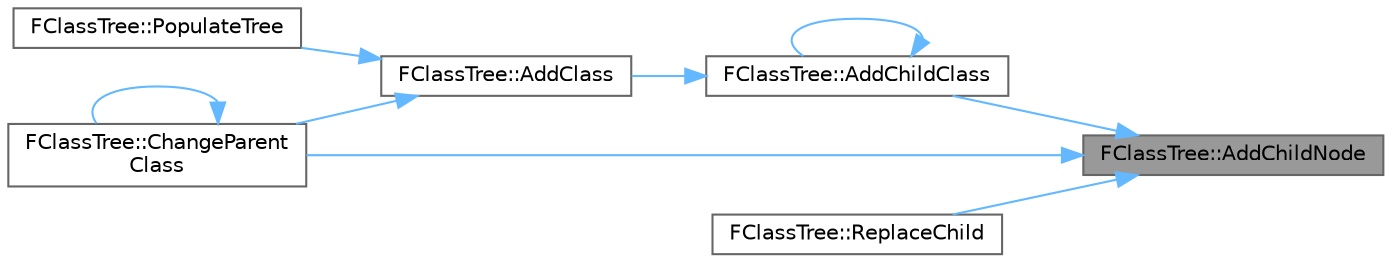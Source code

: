 digraph "FClassTree::AddChildNode"
{
 // INTERACTIVE_SVG=YES
 // LATEX_PDF_SIZE
  bgcolor="transparent";
  edge [fontname=Helvetica,fontsize=10,labelfontname=Helvetica,labelfontsize=10];
  node [fontname=Helvetica,fontsize=10,shape=box,height=0.2,width=0.4];
  rankdir="RL";
  Node1 [id="Node000001",label="FClassTree::AddChildNode",height=0.2,width=0.4,color="gray40", fillcolor="grey60", style="filled", fontcolor="black",tooltip="Adds a new child node to this node, sorted alphabetically by name."];
  Node1 -> Node2 [id="edge1_Node000001_Node000002",dir="back",color="steelblue1",style="solid",tooltip=" "];
  Node2 [id="Node000002",label="FClassTree::AddChildClass",height=0.2,width=0.4,color="grey40", fillcolor="white", style="filled",URL="$de/d1f/classFClassTree.html#a2e194894d2f1f5d2fc9e881f6552163d",tooltip="Private interface for adding a new UClass to the class tree."];
  Node2 -> Node2 [id="edge2_Node000002_Node000002",dir="back",color="steelblue1",style="solid",tooltip=" "];
  Node2 -> Node3 [id="edge3_Node000002_Node000003",dir="back",color="steelblue1",style="solid",tooltip=" "];
  Node3 [id="Node000003",label="FClassTree::AddClass",height=0.2,width=0.4,color="grey40", fillcolor="white", style="filled",URL="$de/d1f/classFClassTree.html#ae7e3c2d4bae004214ab22fbd89f0667d",tooltip="Public interface for adding a new class to the tree."];
  Node3 -> Node4 [id="edge4_Node000003_Node000004",dir="back",color="steelblue1",style="solid",tooltip=" "];
  Node4 [id="Node000004",label="FClassTree::ChangeParent\lClass",height=0.2,width=0.4,color="grey40", fillcolor="white", style="filled",URL="$de/d1f/classFClassTree.html#afd1b5042e1f5072d870bccb258727427",tooltip="Move a class node in the hierarchy tree after a class has changed its SuperClass."];
  Node4 -> Node4 [id="edge5_Node000004_Node000004",dir="back",color="steelblue1",style="solid",tooltip=" "];
  Node3 -> Node5 [id="edge6_Node000003_Node000005",dir="back",color="steelblue1",style="solid",tooltip=" "];
  Node5 [id="Node000005",label="FClassTree::PopulateTree",height=0.2,width=0.4,color="grey40", fillcolor="white", style="filled",URL="$de/d1f/classFClassTree.html#a49f2fb8766a02b7be1a124abeba6301d",tooltip="Utility/convenience method for populating a class tree."];
  Node1 -> Node4 [id="edge7_Node000001_Node000004",dir="back",color="steelblue1",style="solid",tooltip=" "];
  Node1 -> Node6 [id="edge8_Node000001_Node000006",dir="back",color="steelblue1",style="solid",tooltip=" "];
  Node6 [id="Node000006",label="FClassTree::ReplaceChild",height=0.2,width=0.4,color="grey40", fillcolor="white", style="filled",URL="$de/d1f/classFClassTree.html#a3ab41563ad606c8f3619ad22d83c1cec",tooltip="Replaces an existing child with the class specified, and changes the existing child's parent node to ..."];
}
